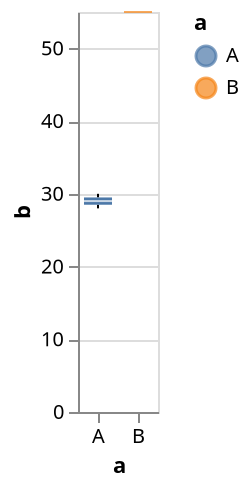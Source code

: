{
  "$schema": "https://vega.github.io/schema/vega-lite/v5.json",
  "description": "A simple bar chart with embedded data.",
  "data": {
    "values": [
      {"a": "A", "b": 28}, {"a": "A", "b": 30}, {"a": "B", "b": 55}
    ]
  },
  "mark": "boxplot",
  "encoding": {
    "x": {"field": "a", "type": "nominal", "axis": {"labelAngle": 0}},
    "color": {"field": "a", "type": "nominal"},
    "y": {"field": "b", "type": "quantitative"}
  }
}
